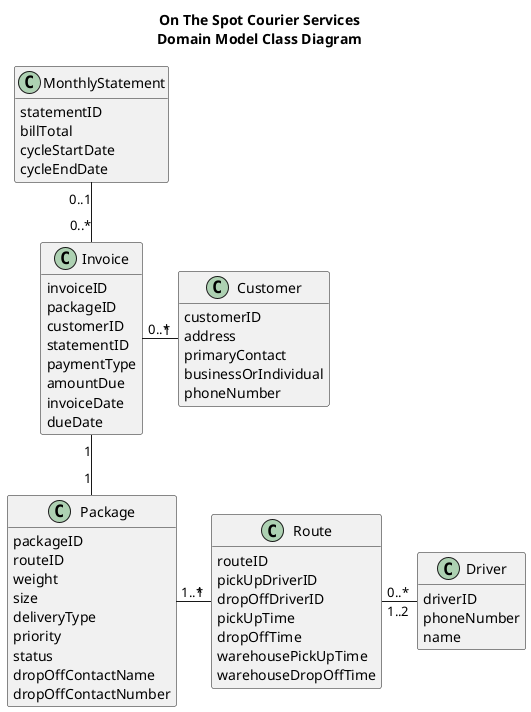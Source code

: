 @startuml

title <b>On The Spot Courier Services</b>\n<b>Domain Model Class Diagram</b>

class Package {
    packageID
    routeID
    weight
    size
    deliveryType
    priority
    status
    dropOffContactName
    dropOffContactNumber

}

class Route {
    routeID
    pickUpDriverID
    dropOffDriverID
    pickUpTime
    dropOffTime
    warehousePickUpTime
    warehouseDropOffTime


}

class MonthlyStatement {
    statementID
    billTotal
    cycleStartDate
    cycleEndDate
}

class Invoice {
    invoiceID
    packageID
    customerID
    statementID
    paymentType
    amountDue
    invoiceDate
    dueDate
}

class Driver {
    driverID
    phoneNumber
    name
}

class Customer {
    customerID
    address
    primaryContact
    businessOrIndividual
    phoneNumber
}

MonthlyStatement"0..1"--"0..*"Invoice
Invoice"0..*"-"1"Customer
Invoice"1"--"1"Package
Package"1..*"-"1"Route
Route"0..*"-"1..2"Driver

hide methods

@enduml